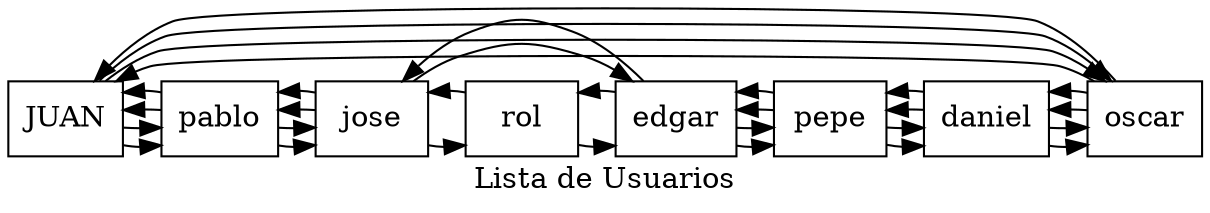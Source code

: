 




digraph G {
label="Lista de Usuarios";
node [shape=box];
//agregar nodos
UJUAN[label="JUAN"];
Upablo[label="pablo"];
Ujose[label="jose"];
Uedgar[label="edgar"];
Upepe[label="pepe"];
Udaniel[label="daniel"];
Uoscar[label="oscar"];
UJUAN[label="JUAN"];
Upablo[label="pablo"];
Ujose[label="jose"];
Urol[label="rol"];
Uedgar[label="edgar"];
Upepe[label="pepe"];
Udaniel[label="daniel"];
Uoscar[label="oscar"];
//Enlazar imagenes
{rank=same;
UJUAN->Upablo->Ujose->Uedgar->Upepe->Udaniel->Uoscar->UJUAN->Upablo->Ujose->Urol->Uedgar->Upepe->Udaniel->Uoscar
Uoscar->Udaniel->Upepe->Uedgar->Urol->Ujose->Upablo->UJUAN->Uoscar->Udaniel->Upepe->Uedgar->Ujose->Upablo->UJUAN
UJUAN->Uoscar
Uoscar->UJUAN

}
}
